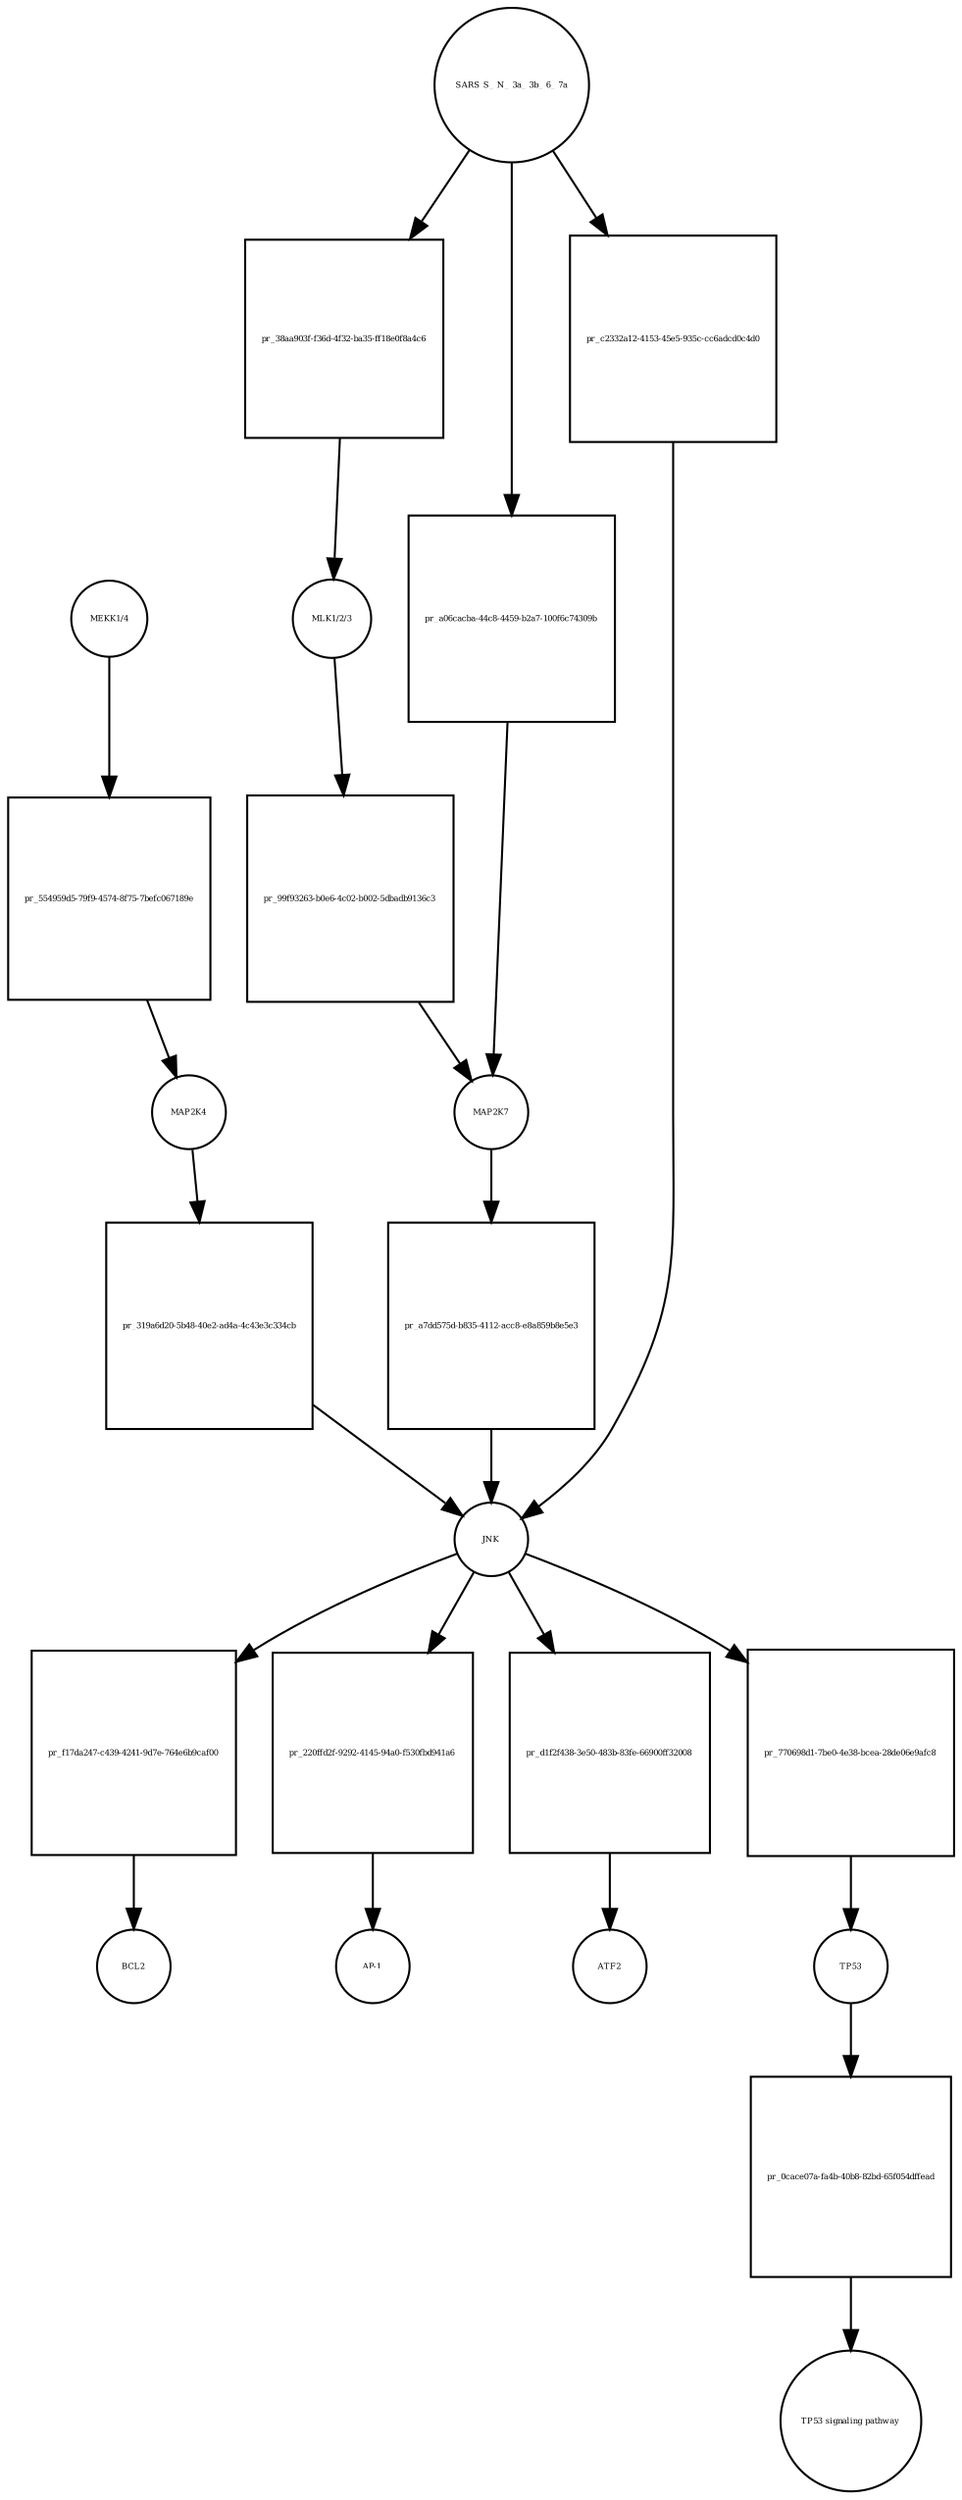 strict digraph  {
"MEKK1/4" [annotation="", bipartite=0, cls=complex, fontsize=4, label="MEKK1/4", shape=circle];
"pr_554959d5-79f9-4574-8f75-7befc067189e" [annotation="", bipartite=1, cls=process, fontsize=4, label="pr_554959d5-79f9-4574-8f75-7befc067189e", shape=square];
MAP2K4 [annotation=urn_miriam_uniprot_P45985, bipartite=0, cls=macromolecule, fontsize=4, label=MAP2K4, shape=circle];
"MLK1/2/3" [annotation="", bipartite=0, cls=complex, fontsize=4, label="MLK1/2/3", shape=circle];
"pr_99f93263-b0e6-4c02-b002-5dbadb9136c3" [annotation="", bipartite=1, cls=process, fontsize=4, label="pr_99f93263-b0e6-4c02-b002-5dbadb9136c3", shape=square];
MAP2K7 [annotation=urn_miriam_uniprot_O14733, bipartite=0, cls=macromolecule, fontsize=4, label=MAP2K7, shape=circle];
"pr_319a6d20-5b48-40e2-ad4a-4c43e3c334cb" [annotation="", bipartite=1, cls=process, fontsize=4, label="pr_319a6d20-5b48-40e2-ad4a-4c43e3c334cb", shape=square];
JNK [annotation="", bipartite=0, cls=complex, fontsize=4, label=JNK, shape=circle];
"pr_a7dd575d-b835-4112-acc8-e8a859b8e5e3" [annotation="", bipartite=1, cls=process, fontsize=4, label="pr_a7dd575d-b835-4112-acc8-e8a859b8e5e3", shape=square];
"pr_f17da247-c439-4241-9d7e-764e6b9caf00" [annotation="", bipartite=1, cls=process, fontsize=4, label="pr_f17da247-c439-4241-9d7e-764e6b9caf00", shape=square];
BCL2 [annotation=urn_miriam_uniprot_P10415, bipartite=0, cls=macromolecule, fontsize=4, label=BCL2, shape=circle];
"pr_220ffd2f-9292-4145-94a0-f530fbd941a6" [annotation="", bipartite=1, cls=process, fontsize=4, label="pr_220ffd2f-9292-4145-94a0-f530fbd941a6", shape=square];
"AP-1" [annotation="", bipartite=0, cls=complex, fontsize=4, label="AP-1", shape=circle];
"SARS S_ N_ 3a_ 3b_ 6_ 7a" [annotation="", bipartite=0, cls=macromolecule, fontsize=4, label="SARS S_ N_ 3a_ 3b_ 6_ 7a", shape=circle];
"pr_38aa903f-f36d-4f32-ba35-ff18e0f8a4c6" [annotation="", bipartite=1, cls=process, fontsize=4, label="pr_38aa903f-f36d-4f32-ba35-ff18e0f8a4c6", shape=square];
"pr_d1f2f438-3e50-483b-83fe-66900ff32008" [annotation="", bipartite=1, cls=process, fontsize=4, label="pr_d1f2f438-3e50-483b-83fe-66900ff32008", shape=square];
ATF2 [annotation=urn_miriam_uniprot_P15336, bipartite=0, cls=macromolecule, fontsize=4, label=ATF2, shape=circle];
"pr_770698d1-7be0-4e38-bcea-28de06e9afc8" [annotation="", bipartite=1, cls=process, fontsize=4, label="pr_770698d1-7be0-4e38-bcea-28de06e9afc8", shape=square];
TP53 [annotation=urn_miriam_uniprot_P04637, bipartite=0, cls=macromolecule, fontsize=4, label=TP53, shape=circle];
"pr_0cace07a-fa4b-40b8-82bd-65f054dffead" [annotation="", bipartite=1, cls=process, fontsize=4, label="pr_0cace07a-fa4b-40b8-82bd-65f054dffead", shape=square];
"TP53 signaling pathway" [annotation="", bipartite=0, cls="unspecified entity", fontsize=4, label="TP53 signaling pathway", shape=circle];
"pr_a06cacba-44c8-4459-b2a7-100f6c74309b" [annotation="", bipartite=1, cls=process, fontsize=4, label="pr_a06cacba-44c8-4459-b2a7-100f6c74309b", shape=square];
"pr_c2332a12-4153-45e5-935c-cc6adcd0c4d0" [annotation="", bipartite=1, cls=process, fontsize=4, label="pr_c2332a12-4153-45e5-935c-cc6adcd0c4d0", shape=square];
"MEKK1/4" -> "pr_554959d5-79f9-4574-8f75-7befc067189e"  [annotation="", interaction_type=consumption];
"pr_554959d5-79f9-4574-8f75-7befc067189e" -> MAP2K4  [annotation="", interaction_type=production];
MAP2K4 -> "pr_319a6d20-5b48-40e2-ad4a-4c43e3c334cb"  [annotation="", interaction_type=consumption];
"MLK1/2/3" -> "pr_99f93263-b0e6-4c02-b002-5dbadb9136c3"  [annotation="", interaction_type=consumption];
"pr_99f93263-b0e6-4c02-b002-5dbadb9136c3" -> MAP2K7  [annotation="", interaction_type=production];
MAP2K7 -> "pr_a7dd575d-b835-4112-acc8-e8a859b8e5e3"  [annotation="", interaction_type=consumption];
"pr_319a6d20-5b48-40e2-ad4a-4c43e3c334cb" -> JNK  [annotation="", interaction_type=production];
JNK -> "pr_f17da247-c439-4241-9d7e-764e6b9caf00"  [annotation="", interaction_type=consumption];
JNK -> "pr_220ffd2f-9292-4145-94a0-f530fbd941a6"  [annotation="", interaction_type=consumption];
JNK -> "pr_d1f2f438-3e50-483b-83fe-66900ff32008"  [annotation="", interaction_type=consumption];
JNK -> "pr_770698d1-7be0-4e38-bcea-28de06e9afc8"  [annotation="", interaction_type=consumption];
"pr_a7dd575d-b835-4112-acc8-e8a859b8e5e3" -> JNK  [annotation="", interaction_type=production];
"pr_f17da247-c439-4241-9d7e-764e6b9caf00" -> BCL2  [annotation="", interaction_type=production];
"pr_220ffd2f-9292-4145-94a0-f530fbd941a6" -> "AP-1"  [annotation="", interaction_type=production];
"SARS S_ N_ 3a_ 3b_ 6_ 7a" -> "pr_38aa903f-f36d-4f32-ba35-ff18e0f8a4c6"  [annotation="", interaction_type=consumption];
"SARS S_ N_ 3a_ 3b_ 6_ 7a" -> "pr_a06cacba-44c8-4459-b2a7-100f6c74309b"  [annotation="", interaction_type=consumption];
"SARS S_ N_ 3a_ 3b_ 6_ 7a" -> "pr_c2332a12-4153-45e5-935c-cc6adcd0c4d0"  [annotation="", interaction_type=consumption];
"pr_38aa903f-f36d-4f32-ba35-ff18e0f8a4c6" -> "MLK1/2/3"  [annotation="", interaction_type=production];
"pr_d1f2f438-3e50-483b-83fe-66900ff32008" -> ATF2  [annotation="", interaction_type=production];
"pr_770698d1-7be0-4e38-bcea-28de06e9afc8" -> TP53  [annotation="", interaction_type=production];
TP53 -> "pr_0cace07a-fa4b-40b8-82bd-65f054dffead"  [annotation="", interaction_type=consumption];
"pr_0cace07a-fa4b-40b8-82bd-65f054dffead" -> "TP53 signaling pathway"  [annotation="", interaction_type=production];
"pr_a06cacba-44c8-4459-b2a7-100f6c74309b" -> MAP2K7  [annotation="", interaction_type=production];
"pr_c2332a12-4153-45e5-935c-cc6adcd0c4d0" -> JNK  [annotation="", interaction_type=production];
}
